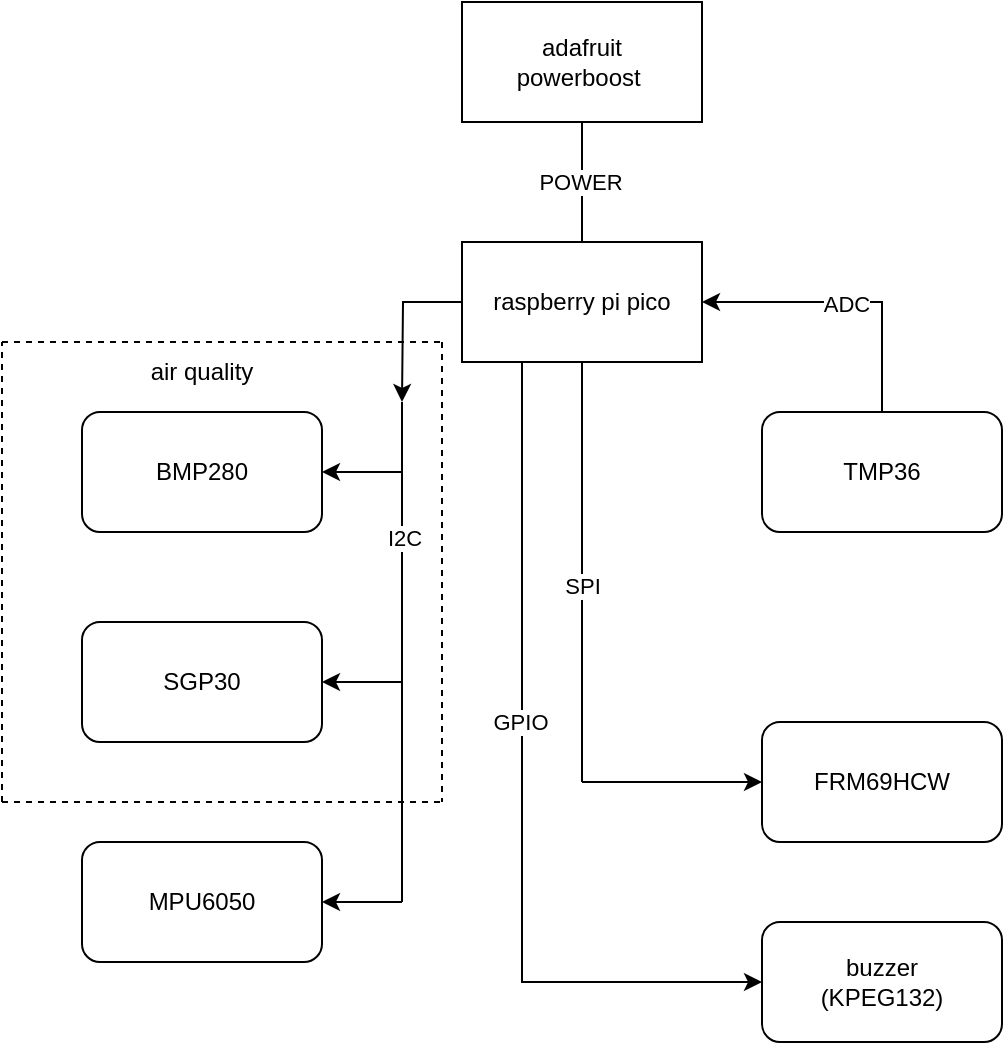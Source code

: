 <mxfile version="26.0.4">
  <diagram name="Pagina-1" id="O5ZzQlRlIVIM4MUuFypI">
    <mxGraphModel dx="1674" dy="784" grid="1" gridSize="10" guides="1" tooltips="1" connect="1" arrows="1" fold="1" page="1" pageScale="1" pageWidth="827" pageHeight="1169" math="0" shadow="0">
      <root>
        <mxCell id="0" />
        <mxCell id="1" parent="0" />
        <mxCell id="3wQiJzK_e59Fl9Udzg5x-25" style="edgeStyle=orthogonalEdgeStyle;rounded=0;orthogonalLoop=1;jettySize=auto;html=1;exitX=0;exitY=0.5;exitDx=0;exitDy=0;" edge="1" parent="1" source="3wQiJzK_e59Fl9Udzg5x-1">
          <mxGeometry relative="1" as="geometry">
            <mxPoint x="320" y="550" as="targetPoint" />
          </mxGeometry>
        </mxCell>
        <mxCell id="3wQiJzK_e59Fl9Udzg5x-38" style="edgeStyle=orthogonalEdgeStyle;rounded=0;orthogonalLoop=1;jettySize=auto;html=1;exitX=0.25;exitY=1;exitDx=0;exitDy=0;entryX=0;entryY=0.5;entryDx=0;entryDy=0;" edge="1" parent="1" source="3wQiJzK_e59Fl9Udzg5x-1" target="3wQiJzK_e59Fl9Udzg5x-37">
          <mxGeometry relative="1" as="geometry" />
        </mxCell>
        <mxCell id="3wQiJzK_e59Fl9Udzg5x-39" value="GPIO" style="edgeLabel;html=1;align=center;verticalAlign=middle;resizable=0;points=[];" vertex="1" connectable="0" parent="3wQiJzK_e59Fl9Udzg5x-38">
          <mxGeometry x="-0.163" y="-1" relative="1" as="geometry">
            <mxPoint as="offset" />
          </mxGeometry>
        </mxCell>
        <mxCell id="3wQiJzK_e59Fl9Udzg5x-1" value="raspberry pi pico" style="rounded=0;whiteSpace=wrap;html=1;" vertex="1" parent="1">
          <mxGeometry x="350" y="470" width="120" height="60" as="geometry" />
        </mxCell>
        <mxCell id="3wQiJzK_e59Fl9Udzg5x-2" value="BMP280" style="rounded=1;whiteSpace=wrap;html=1;" vertex="1" parent="1">
          <mxGeometry x="160" y="555" width="120" height="60" as="geometry" />
        </mxCell>
        <mxCell id="3wQiJzK_e59Fl9Udzg5x-3" value="SGP30" style="rounded=1;whiteSpace=wrap;html=1;" vertex="1" parent="1">
          <mxGeometry x="160" y="660" width="120" height="60" as="geometry" />
        </mxCell>
        <mxCell id="3wQiJzK_e59Fl9Udzg5x-7" value="" style="endArrow=none;html=1;rounded=0;" edge="1" parent="1">
          <mxGeometry width="50" height="50" relative="1" as="geometry">
            <mxPoint x="320" y="690" as="sourcePoint" />
            <mxPoint x="320" y="550" as="targetPoint" />
          </mxGeometry>
        </mxCell>
        <mxCell id="3wQiJzK_e59Fl9Udzg5x-10" value="I2C" style="edgeLabel;html=1;align=center;verticalAlign=middle;resizable=0;points=[];" vertex="1" connectable="0" parent="3wQiJzK_e59Fl9Udzg5x-7">
          <mxGeometry x="0.029" y="-1" relative="1" as="geometry">
            <mxPoint as="offset" />
          </mxGeometry>
        </mxCell>
        <mxCell id="3wQiJzK_e59Fl9Udzg5x-8" value="" style="endArrow=classic;html=1;rounded=0;entryX=1;entryY=0.5;entryDx=0;entryDy=0;" edge="1" parent="1" target="3wQiJzK_e59Fl9Udzg5x-2">
          <mxGeometry width="50" height="50" relative="1" as="geometry">
            <mxPoint x="320" y="585" as="sourcePoint" />
            <mxPoint x="490" y="600" as="targetPoint" />
          </mxGeometry>
        </mxCell>
        <mxCell id="3wQiJzK_e59Fl9Udzg5x-9" value="" style="endArrow=classic;html=1;rounded=0;entryX=1;entryY=0.5;entryDx=0;entryDy=0;" edge="1" parent="1" target="3wQiJzK_e59Fl9Udzg5x-3">
          <mxGeometry width="50" height="50" relative="1" as="geometry">
            <mxPoint x="320" y="690" as="sourcePoint" />
            <mxPoint x="460" y="700" as="targetPoint" />
          </mxGeometry>
        </mxCell>
        <mxCell id="3wQiJzK_e59Fl9Udzg5x-11" value="" style="endArrow=none;dashed=1;html=1;rounded=0;" edge="1" parent="1">
          <mxGeometry width="50" height="50" relative="1" as="geometry">
            <mxPoint x="120" y="520" as="sourcePoint" />
            <mxPoint x="340" y="520" as="targetPoint" />
          </mxGeometry>
        </mxCell>
        <mxCell id="3wQiJzK_e59Fl9Udzg5x-12" value="" style="endArrow=none;dashed=1;html=1;rounded=0;" edge="1" parent="1">
          <mxGeometry width="50" height="50" relative="1" as="geometry">
            <mxPoint x="340" y="520" as="sourcePoint" />
            <mxPoint x="340" y="750" as="targetPoint" />
          </mxGeometry>
        </mxCell>
        <mxCell id="3wQiJzK_e59Fl9Udzg5x-13" value="" style="endArrow=none;dashed=1;html=1;rounded=0;" edge="1" parent="1">
          <mxGeometry width="50" height="50" relative="1" as="geometry">
            <mxPoint x="120" y="750" as="sourcePoint" />
            <mxPoint x="340" y="750" as="targetPoint" />
          </mxGeometry>
        </mxCell>
        <mxCell id="3wQiJzK_e59Fl9Udzg5x-14" value="" style="endArrow=none;dashed=1;html=1;rounded=0;" edge="1" parent="1">
          <mxGeometry width="50" height="50" relative="1" as="geometry">
            <mxPoint x="120" y="750" as="sourcePoint" />
            <mxPoint x="120" y="520" as="targetPoint" />
          </mxGeometry>
        </mxCell>
        <mxCell id="3wQiJzK_e59Fl9Udzg5x-15" value="air quality" style="text;html=1;align=center;verticalAlign=middle;whiteSpace=wrap;rounded=0;" vertex="1" parent="1">
          <mxGeometry x="190" y="520" width="60" height="30" as="geometry" />
        </mxCell>
        <mxCell id="3wQiJzK_e59Fl9Udzg5x-16" value="adafruit&lt;div&gt;powerboost&amp;nbsp;&lt;/div&gt;" style="rounded=0;whiteSpace=wrap;html=1;" vertex="1" parent="1">
          <mxGeometry x="350" y="350" width="120" height="60" as="geometry" />
        </mxCell>
        <mxCell id="3wQiJzK_e59Fl9Udzg5x-17" value="" style="endArrow=none;html=1;rounded=0;exitX=0.5;exitY=0;exitDx=0;exitDy=0;entryX=0.5;entryY=1;entryDx=0;entryDy=0;" edge="1" parent="1" source="3wQiJzK_e59Fl9Udzg5x-1" target="3wQiJzK_e59Fl9Udzg5x-16">
          <mxGeometry width="50" height="50" relative="1" as="geometry">
            <mxPoint x="520" y="450" as="sourcePoint" />
            <mxPoint x="570" y="400" as="targetPoint" />
          </mxGeometry>
        </mxCell>
        <mxCell id="3wQiJzK_e59Fl9Udzg5x-18" value="POWER" style="edgeLabel;html=1;align=center;verticalAlign=middle;resizable=0;points=[];" vertex="1" connectable="0" parent="3wQiJzK_e59Fl9Udzg5x-17">
          <mxGeometry y="1" relative="1" as="geometry">
            <mxPoint as="offset" />
          </mxGeometry>
        </mxCell>
        <mxCell id="3wQiJzK_e59Fl9Udzg5x-27" style="edgeStyle=orthogonalEdgeStyle;rounded=0;orthogonalLoop=1;jettySize=auto;html=1;exitX=0.5;exitY=0;exitDx=0;exitDy=0;entryX=1;entryY=0.5;entryDx=0;entryDy=0;" edge="1" parent="1" source="3wQiJzK_e59Fl9Udzg5x-22" target="3wQiJzK_e59Fl9Udzg5x-1">
          <mxGeometry relative="1" as="geometry" />
        </mxCell>
        <mxCell id="3wQiJzK_e59Fl9Udzg5x-28" value="ADC" style="edgeLabel;html=1;align=center;verticalAlign=middle;resizable=0;points=[];" vertex="1" connectable="0" parent="3wQiJzK_e59Fl9Udzg5x-27">
          <mxGeometry x="0.007" y="1" relative="1" as="geometry">
            <mxPoint as="offset" />
          </mxGeometry>
        </mxCell>
        <mxCell id="3wQiJzK_e59Fl9Udzg5x-22" value="TMP36" style="rounded=1;whiteSpace=wrap;html=1;" vertex="1" parent="1">
          <mxGeometry x="500" y="555" width="120" height="60" as="geometry" />
        </mxCell>
        <mxCell id="3wQiJzK_e59Fl9Udzg5x-29" value="MPU6050" style="rounded=1;whiteSpace=wrap;html=1;" vertex="1" parent="1">
          <mxGeometry x="160" y="770" width="120" height="60" as="geometry" />
        </mxCell>
        <mxCell id="3wQiJzK_e59Fl9Udzg5x-30" value="" style="endArrow=classic;html=1;rounded=0;entryX=1;entryY=0.5;entryDx=0;entryDy=0;" edge="1" parent="1" target="3wQiJzK_e59Fl9Udzg5x-29">
          <mxGeometry width="50" height="50" relative="1" as="geometry">
            <mxPoint x="320" y="800" as="sourcePoint" />
            <mxPoint x="420" y="820" as="targetPoint" />
          </mxGeometry>
        </mxCell>
        <mxCell id="3wQiJzK_e59Fl9Udzg5x-31" value="" style="endArrow=none;html=1;rounded=0;" edge="1" parent="1">
          <mxGeometry width="50" height="50" relative="1" as="geometry">
            <mxPoint x="320" y="800" as="sourcePoint" />
            <mxPoint x="320" y="690" as="targetPoint" />
          </mxGeometry>
        </mxCell>
        <mxCell id="3wQiJzK_e59Fl9Udzg5x-32" value="FRM69HCW" style="rounded=1;whiteSpace=wrap;html=1;" vertex="1" parent="1">
          <mxGeometry x="500" y="710" width="120" height="60" as="geometry" />
        </mxCell>
        <mxCell id="3wQiJzK_e59Fl9Udzg5x-34" value="" style="endArrow=none;html=1;rounded=0;entryX=0.5;entryY=1;entryDx=0;entryDy=0;" edge="1" parent="1" target="3wQiJzK_e59Fl9Udzg5x-1">
          <mxGeometry width="50" height="50" relative="1" as="geometry">
            <mxPoint x="410" y="740" as="sourcePoint" />
            <mxPoint x="570" y="700" as="targetPoint" />
          </mxGeometry>
        </mxCell>
        <mxCell id="3wQiJzK_e59Fl9Udzg5x-36" value="SPI" style="edgeLabel;html=1;align=center;verticalAlign=middle;resizable=0;points=[];" vertex="1" connectable="0" parent="3wQiJzK_e59Fl9Udzg5x-34">
          <mxGeometry x="-0.067" relative="1" as="geometry">
            <mxPoint as="offset" />
          </mxGeometry>
        </mxCell>
        <mxCell id="3wQiJzK_e59Fl9Udzg5x-35" value="" style="endArrow=classic;html=1;rounded=0;entryX=0;entryY=0.5;entryDx=0;entryDy=0;" edge="1" parent="1" target="3wQiJzK_e59Fl9Udzg5x-32">
          <mxGeometry width="50" height="50" relative="1" as="geometry">
            <mxPoint x="410" y="740" as="sourcePoint" />
            <mxPoint x="460" y="690" as="targetPoint" />
          </mxGeometry>
        </mxCell>
        <mxCell id="3wQiJzK_e59Fl9Udzg5x-37" value="buzzer&lt;div&gt;(KPEG132)&lt;/div&gt;" style="rounded=1;whiteSpace=wrap;html=1;" vertex="1" parent="1">
          <mxGeometry x="500" y="810" width="120" height="60" as="geometry" />
        </mxCell>
      </root>
    </mxGraphModel>
  </diagram>
</mxfile>
